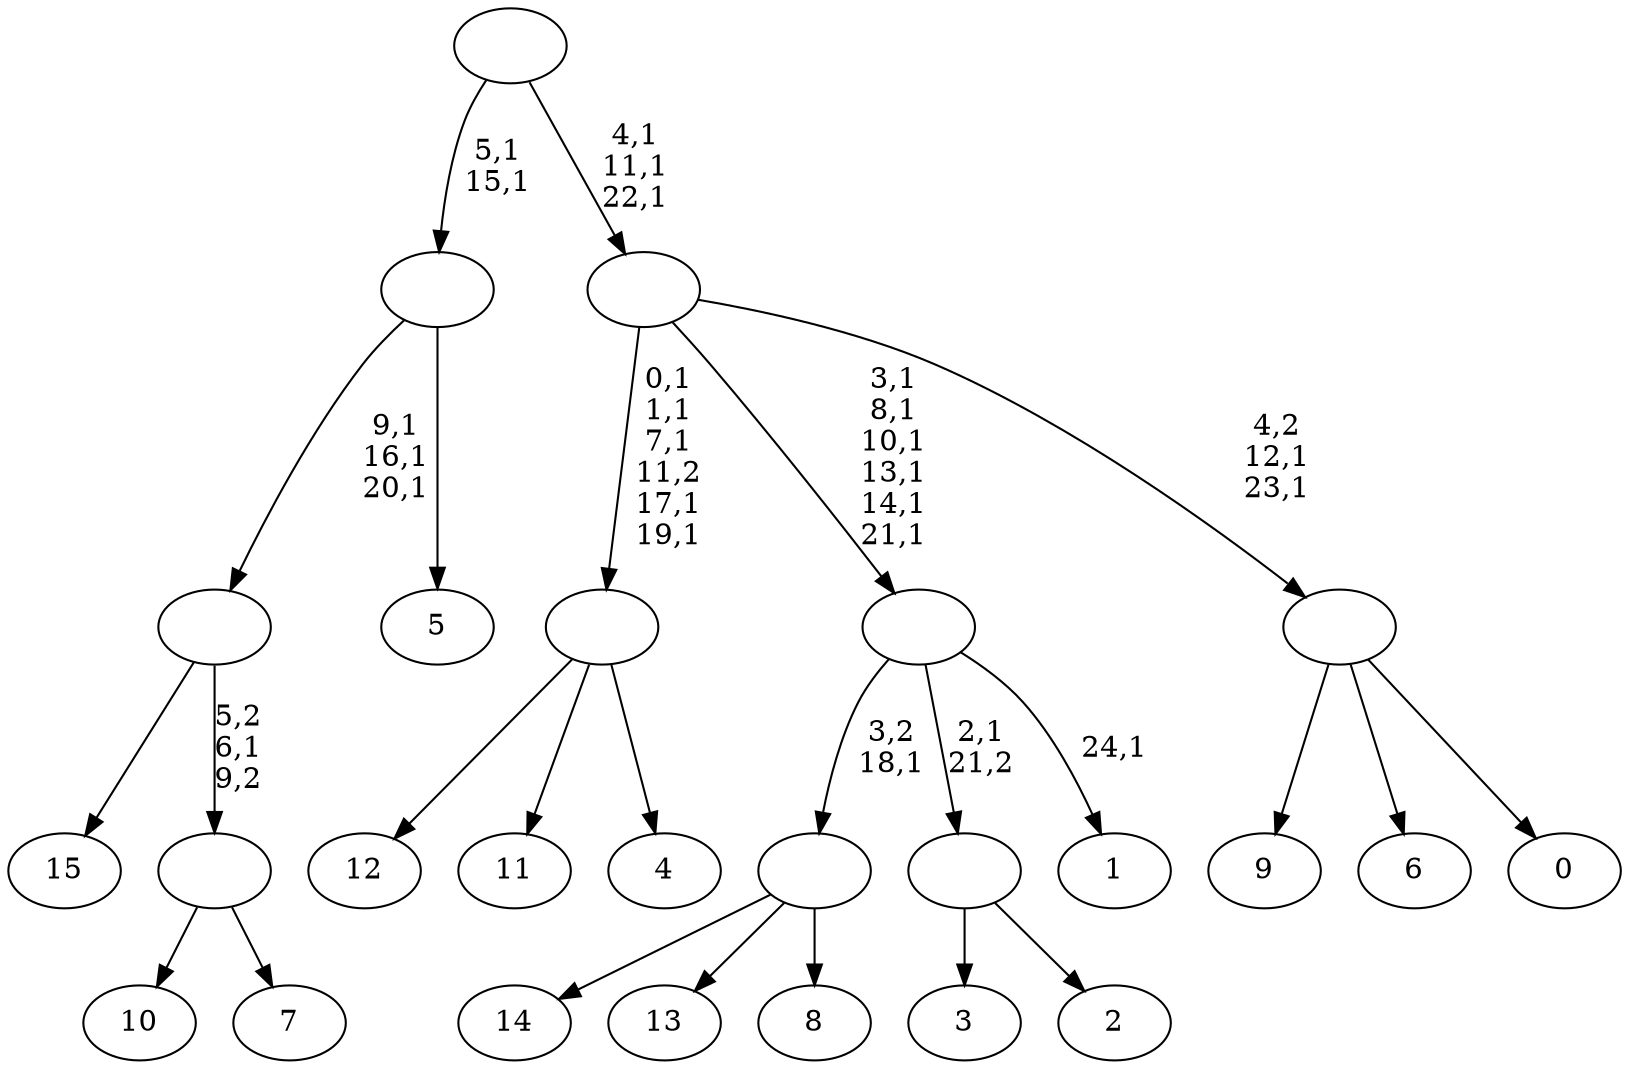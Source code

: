 digraph T {
	41 [label="15"]
	40 [label="14"]
	39 [label="13"]
	38 [label="12"]
	37 [label="11"]
	36 [label="10"]
	35 [label="9"]
	34 [label="8"]
	33 [label=""]
	32 [label="7"]
	31 [label=""]
	30 [label=""]
	27 [label="6"]
	26 [label="5"]
	25 [label=""]
	23 [label="4"]
	22 [label=""]
	17 [label="3"]
	16 [label="2"]
	15 [label=""]
	14 [label="1"]
	12 [label=""]
	6 [label="0"]
	5 [label=""]
	3 [label=""]
	0 [label=""]
	33 -> 40 [label=""]
	33 -> 39 [label=""]
	33 -> 34 [label=""]
	31 -> 36 [label=""]
	31 -> 32 [label=""]
	30 -> 41 [label=""]
	30 -> 31 [label="5,2\n6,1\n9,2"]
	25 -> 30 [label="9,1\n16,1\n20,1"]
	25 -> 26 [label=""]
	22 -> 38 [label=""]
	22 -> 37 [label=""]
	22 -> 23 [label=""]
	15 -> 17 [label=""]
	15 -> 16 [label=""]
	12 -> 14 [label="24,1"]
	12 -> 33 [label="3,2\n18,1"]
	12 -> 15 [label="2,1\n21,2"]
	5 -> 35 [label=""]
	5 -> 27 [label=""]
	5 -> 6 [label=""]
	3 -> 5 [label="4,2\n12,1\n23,1"]
	3 -> 12 [label="3,1\n8,1\n10,1\n13,1\n14,1\n21,1"]
	3 -> 22 [label="0,1\n1,1\n7,1\n11,2\n17,1\n19,1"]
	0 -> 3 [label="4,1\n11,1\n22,1"]
	0 -> 25 [label="5,1\n15,1"]
}
